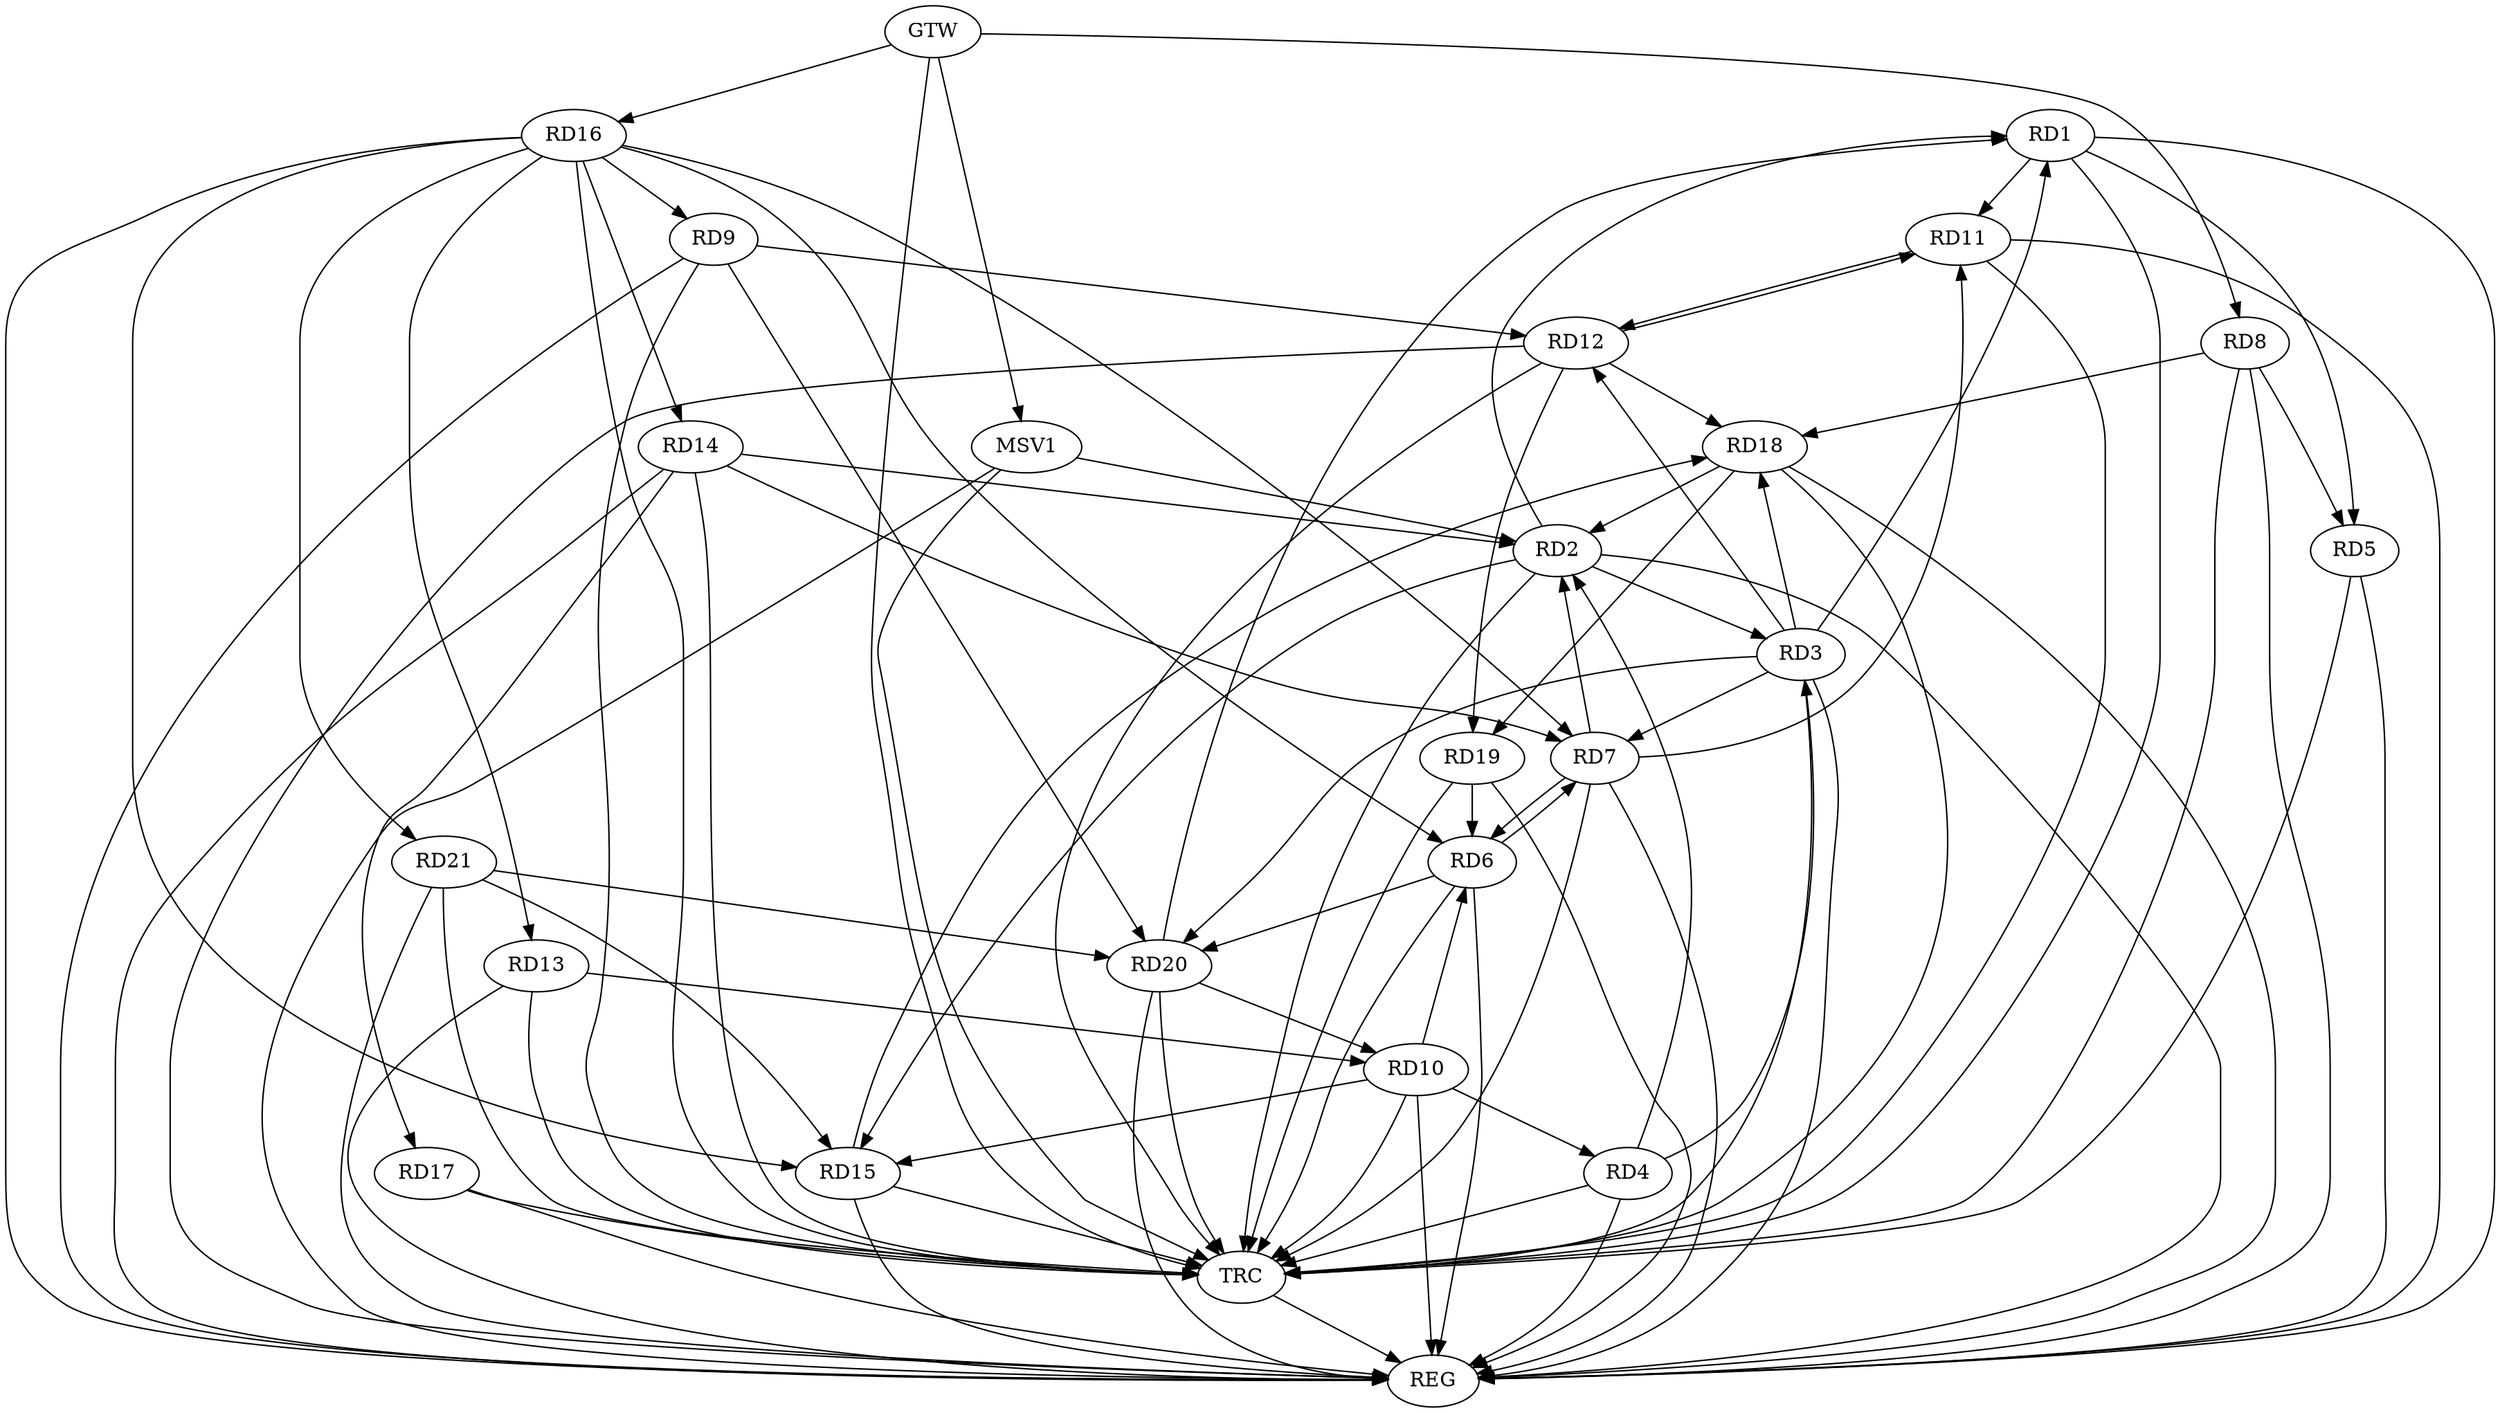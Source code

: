 strict digraph G {
  RD1 [ label="RD1" ];
  RD2 [ label="RD2" ];
  RD3 [ label="RD3" ];
  RD4 [ label="RD4" ];
  RD5 [ label="RD5" ];
  RD6 [ label="RD6" ];
  RD7 [ label="RD7" ];
  RD8 [ label="RD8" ];
  RD9 [ label="RD9" ];
  RD10 [ label="RD10" ];
  RD11 [ label="RD11" ];
  RD12 [ label="RD12" ];
  RD13 [ label="RD13" ];
  RD14 [ label="RD14" ];
  RD15 [ label="RD15" ];
  RD16 [ label="RD16" ];
  RD17 [ label="RD17" ];
  RD18 [ label="RD18" ];
  RD19 [ label="RD19" ];
  RD20 [ label="RD20" ];
  RD21 [ label="RD21" ];
  GTW [ label="GTW" ];
  REG [ label="REG" ];
  TRC [ label="TRC" ];
  MSV1 [ label="MSV1" ];
  RD2 -> RD1;
  RD3 -> RD1;
  RD1 -> RD5;
  RD1 -> RD11;
  RD20 -> RD1;
  RD2 -> RD3;
  RD4 -> RD2;
  RD7 -> RD2;
  RD14 -> RD2;
  RD2 -> RD15;
  RD18 -> RD2;
  RD4 -> RD3;
  RD3 -> RD7;
  RD3 -> RD12;
  RD3 -> RD18;
  RD3 -> RD20;
  RD10 -> RD4;
  RD8 -> RD5;
  RD6 -> RD7;
  RD7 -> RD6;
  RD10 -> RD6;
  RD16 -> RD6;
  RD19 -> RD6;
  RD6 -> RD20;
  RD7 -> RD11;
  RD14 -> RD7;
  RD16 -> RD7;
  RD8 -> RD18;
  RD9 -> RD12;
  RD16 -> RD9;
  RD9 -> RD20;
  RD13 -> RD10;
  RD10 -> RD15;
  RD20 -> RD10;
  RD11 -> RD12;
  RD12 -> RD11;
  RD12 -> RD18;
  RD12 -> RD19;
  RD16 -> RD13;
  RD16 -> RD14;
  RD14 -> RD17;
  RD16 -> RD15;
  RD15 -> RD18;
  RD21 -> RD15;
  RD16 -> RD21;
  RD18 -> RD19;
  RD21 -> RD20;
  GTW -> RD8;
  GTW -> RD16;
  RD1 -> REG;
  RD2 -> REG;
  RD3 -> REG;
  RD4 -> REG;
  RD5 -> REG;
  RD6 -> REG;
  RD7 -> REG;
  RD8 -> REG;
  RD9 -> REG;
  RD10 -> REG;
  RD11 -> REG;
  RD12 -> REG;
  RD13 -> REG;
  RD14 -> REG;
  RD15 -> REG;
  RD16 -> REG;
  RD17 -> REG;
  RD18 -> REG;
  RD19 -> REG;
  RD20 -> REG;
  RD21 -> REG;
  RD1 -> TRC;
  RD2 -> TRC;
  RD3 -> TRC;
  RD4 -> TRC;
  RD5 -> TRC;
  RD6 -> TRC;
  RD7 -> TRC;
  RD8 -> TRC;
  RD9 -> TRC;
  RD10 -> TRC;
  RD11 -> TRC;
  RD12 -> TRC;
  RD13 -> TRC;
  RD14 -> TRC;
  RD15 -> TRC;
  RD16 -> TRC;
  RD17 -> TRC;
  RD18 -> TRC;
  RD19 -> TRC;
  RD20 -> TRC;
  RD21 -> TRC;
  GTW -> TRC;
  TRC -> REG;
  MSV1 -> RD2;
  GTW -> MSV1;
  MSV1 -> REG;
  MSV1 -> TRC;
}
